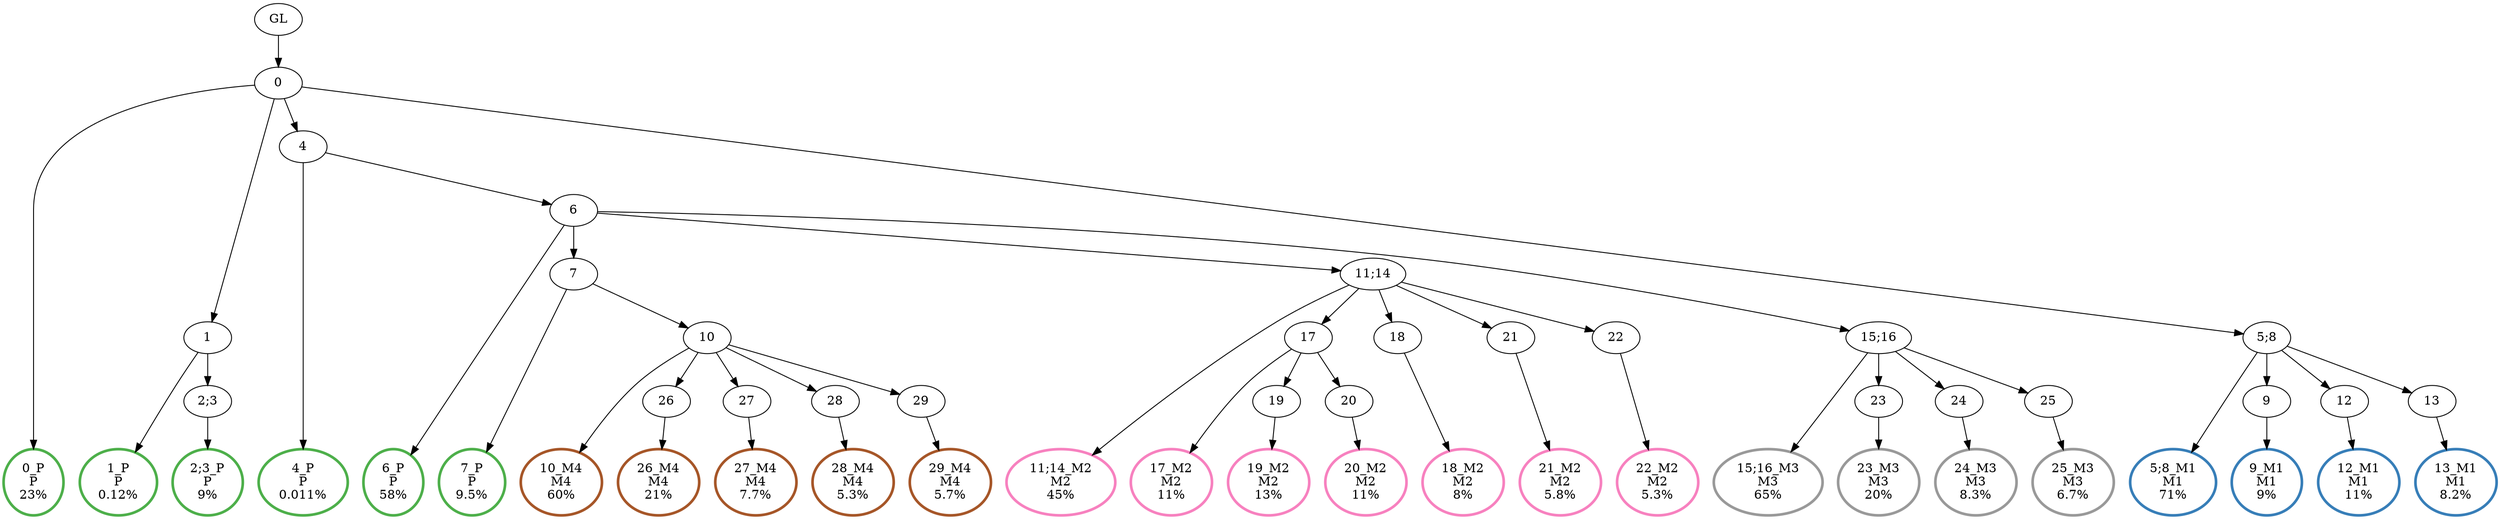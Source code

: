 digraph T {
	{
		rank=same
		50 [penwidth=3,colorscheme=set19,color=3,label="0_P\nP\n23%"]
		48 [penwidth=3,colorscheme=set19,color=3,label="1_P\nP\n0.12%"]
		46 [penwidth=3,colorscheme=set19,color=3,label="2;3_P\nP\n9%"]
		44 [penwidth=3,colorscheme=set19,color=3,label="4_P\nP\n0.011%"]
		42 [penwidth=3,colorscheme=set19,color=3,label="6_P\nP\n58%"]
		40 [penwidth=3,colorscheme=set19,color=3,label="7_P\nP\n9.5%"]
		38 [penwidth=3,colorscheme=set19,color=2,label="5;8_M1\nM1\n71%"]
		36 [penwidth=3,colorscheme=set19,color=2,label="9_M1\nM1\n9%"]
		34 [penwidth=3,colorscheme=set19,color=2,label="12_M1\nM1\n11%"]
		32 [penwidth=3,colorscheme=set19,color=2,label="13_M1\nM1\n8.2%"]
		30 [penwidth=3,colorscheme=set19,color=8,label="11;14_M2\nM2\n45%"]
		28 [penwidth=3,colorscheme=set19,color=8,label="17_M2\nM2\n11%"]
		26 [penwidth=3,colorscheme=set19,color=8,label="19_M2\nM2\n13%"]
		24 [penwidth=3,colorscheme=set19,color=8,label="20_M2\nM2\n11%"]
		22 [penwidth=3,colorscheme=set19,color=8,label="18_M2\nM2\n8%"]
		20 [penwidth=3,colorscheme=set19,color=8,label="21_M2\nM2\n5.8%"]
		18 [penwidth=3,colorscheme=set19,color=8,label="22_M2\nM2\n5.3%"]
		16 [penwidth=3,colorscheme=set19,color=9,label="15;16_M3\nM3\n65%"]
		14 [penwidth=3,colorscheme=set19,color=9,label="23_M3\nM3\n20%"]
		12 [penwidth=3,colorscheme=set19,color=9,label="24_M3\nM3\n8.3%"]
		10 [penwidth=3,colorscheme=set19,color=9,label="25_M3\nM3\n6.7%"]
		8 [penwidth=3,colorscheme=set19,color=7,label="10_M4\nM4\n60%"]
		6 [penwidth=3,colorscheme=set19,color=7,label="26_M4\nM4\n21%"]
		4 [penwidth=3,colorscheme=set19,color=7,label="27_M4\nM4\n7.7%"]
		2 [penwidth=3,colorscheme=set19,color=7,label="28_M4\nM4\n5.3%"]
		0 [penwidth=3,colorscheme=set19,color=7,label="29_M4\nM4\n5.7%"]
	}
	52 [label="GL"]
	51 [label="0"]
	49 [label="1"]
	47 [label="2;3"]
	45 [label="4"]
	43 [label="6"]
	41 [label="7"]
	39 [label="5;8"]
	37 [label="9"]
	35 [label="12"]
	33 [label="13"]
	31 [label="11;14"]
	29 [label="17"]
	27 [label="19"]
	25 [label="20"]
	23 [label="18"]
	21 [label="21"]
	19 [label="22"]
	17 [label="15;16"]
	15 [label="23"]
	13 [label="24"]
	11 [label="25"]
	9 [label="10"]
	7 [label="26"]
	5 [label="27"]
	3 [label="28"]
	1 [label="29"]
	52 -> 51
	51 -> 50
	51 -> 49
	51 -> 45
	51 -> 39
	49 -> 48
	49 -> 47
	47 -> 46
	45 -> 44
	45 -> 43
	43 -> 42
	43 -> 41
	43 -> 31
	43 -> 17
	41 -> 40
	41 -> 9
	39 -> 38
	39 -> 37
	39 -> 35
	39 -> 33
	37 -> 36
	35 -> 34
	33 -> 32
	31 -> 30
	31 -> 29
	31 -> 23
	31 -> 21
	31 -> 19
	29 -> 28
	29 -> 27
	29 -> 25
	27 -> 26
	25 -> 24
	23 -> 22
	21 -> 20
	19 -> 18
	17 -> 16
	17 -> 15
	17 -> 13
	17 -> 11
	15 -> 14
	13 -> 12
	11 -> 10
	9 -> 8
	9 -> 7
	9 -> 5
	9 -> 3
	9 -> 1
	7 -> 6
	5 -> 4
	3 -> 2
	1 -> 0
}
